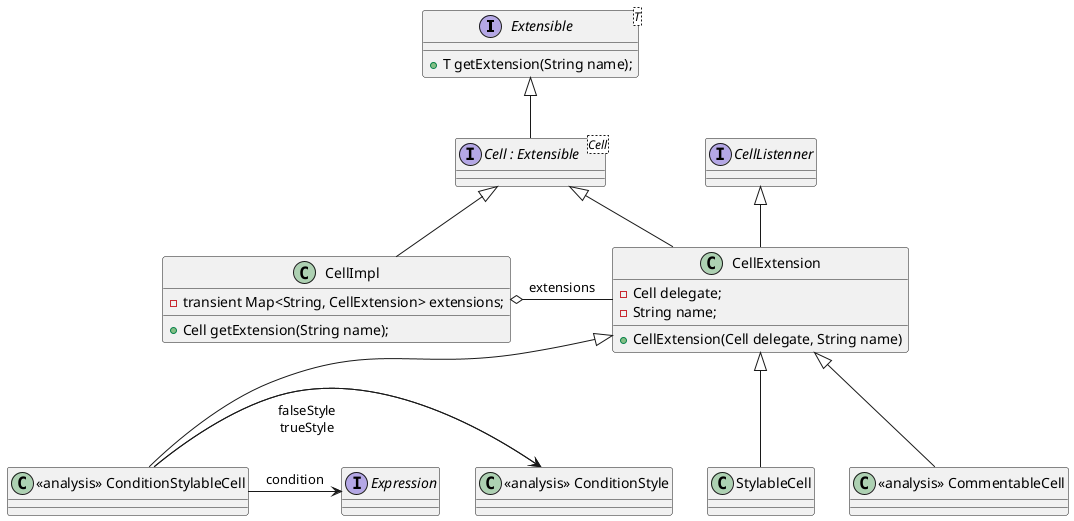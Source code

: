 @startuml lang03_01_analysis_classes.png
    interface Extensible<T> {
        +T getExtension(String name);
    }
    interface "Cell : Extensible<Cell>" as Cell {
    }
    class CellImpl {
        -transient Map<String, CellExtension> extensions;
        +Cell getExtension(String name);
    }
    class CellExtension {
	-Cell delegate;
	-String name;
        +CellExtension(Cell delegate, String name)
    }
    class StylableCell {
    }
    class "<<analysis>> ConditionStylableCell" as ConditionStylableCell {
    }
    interface CellListenner {
    }
    class "<<analysis>> CommentableCell" as CommentableCell {
    }
    
    Class "<<analysis>> ConditionStyle" as ConditionStyle
    Extensible <|-- Cell
    Cell <|-- CellExtension
    CellListenner <|-- CellExtension
    CellExtension <|-- StylableCell
    CellExtension <|-- ConditionStylableCell
    interface Expression
    ConditionStylableCell -> ConditionStyle : \n\ntrueStyle
    ConditionStylableCell -> ConditionStyle : falseStyle
    ConditionStylableCell -> Expression : condition

    Cell <|-- CellImpl
    CellImpl o- CellExtension : extensions
    CellExtension <|-- CommentableCell

@enduml
